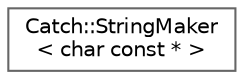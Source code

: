 digraph "Graphical Class Hierarchy"
{
 // LATEX_PDF_SIZE
  bgcolor="transparent";
  edge [fontname=Helvetica,fontsize=10,labelfontname=Helvetica,labelfontsize=10];
  node [fontname=Helvetica,fontsize=10,shape=box,height=0.2,width=0.4];
  rankdir="LR";
  Node0 [id="Node000000",label="Catch::StringMaker\l\< char const * \>",height=0.2,width=0.4,color="grey40", fillcolor="white", style="filled",URL="$struct_catch_1_1_string_maker_3_01char_01const_01_5_01_4.html",tooltip=" "];
}
